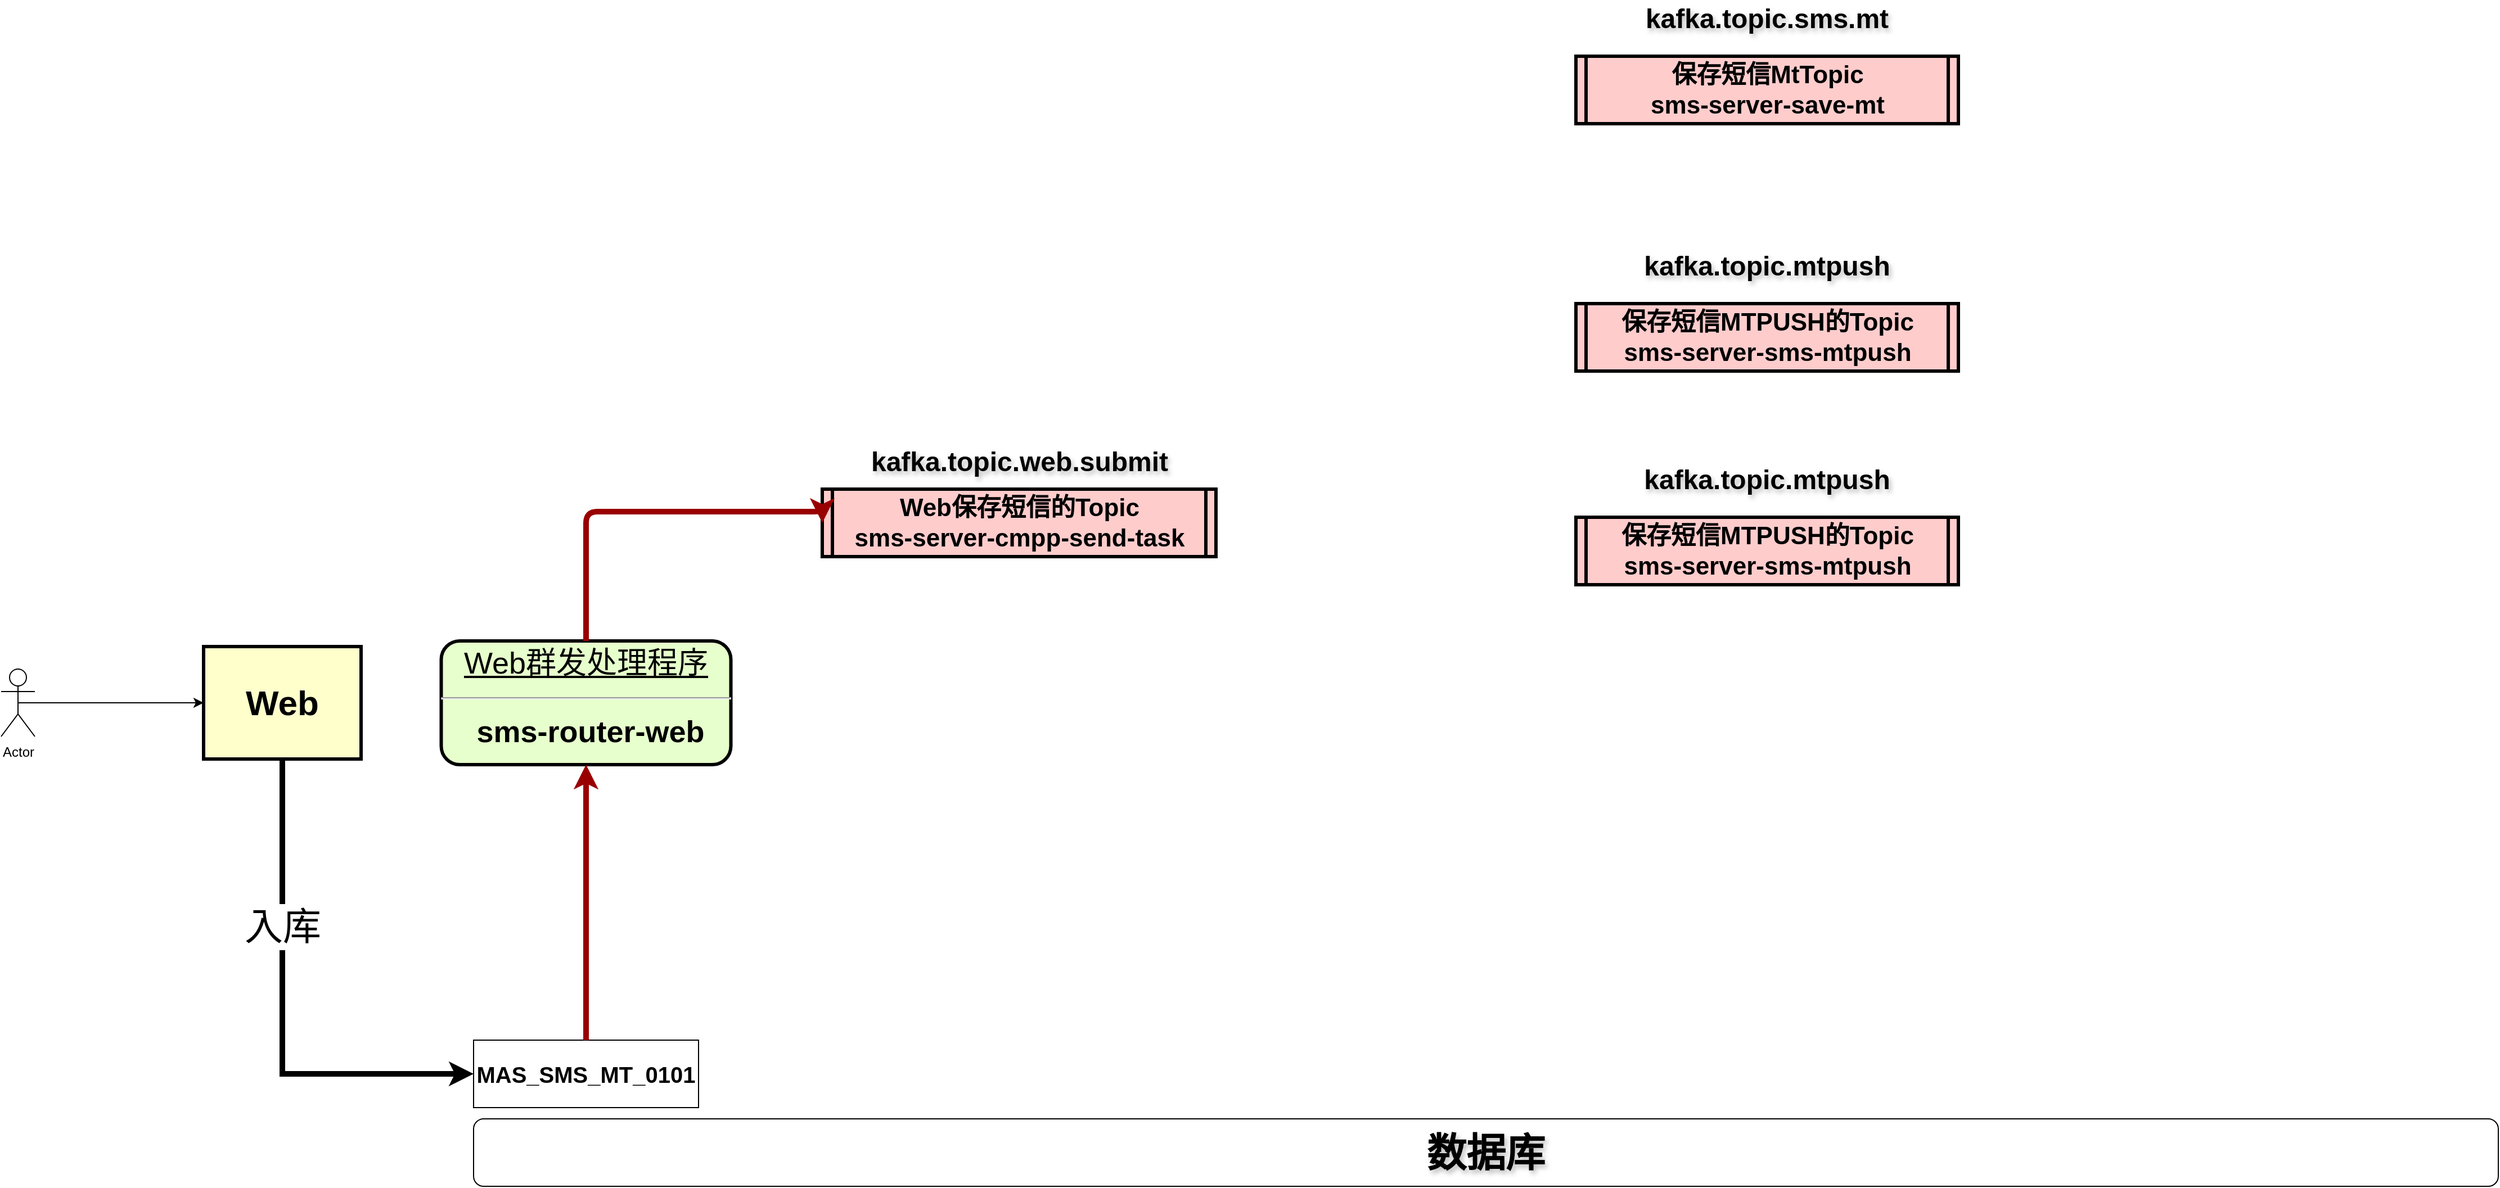 <mxfile version="26.0.16">
  <diagram name="Page-1" id="c7558073-3199-34d8-9f00-42111426c3f3">
    <mxGraphModel dx="3585" dy="1930" grid="1" gridSize="10" guides="1" tooltips="1" connect="1" arrows="1" fold="1" page="1" pageScale="1" pageWidth="827" pageHeight="1169" background="none" math="0" shadow="0">
      <root>
        <mxCell id="0" />
        <mxCell id="1" parent="0" />
        <mxCell id="5" value="Web保存短信的Topic&#xa;sms-server-cmpp-send-task" style="shape=process;whiteSpace=wrap;align=center;verticalAlign=middle;size=0.025;fontStyle=1;strokeWidth=3;fillColor=#FFCCCC;fontSize=22;" parent="1" vertex="1">
          <mxGeometry x="760" y="530" width="350" height="60" as="geometry" />
        </mxCell>
        <mxCell id="9" value="&lt;p style=&quot;margin: 0px; margin-top: 4px; text-align: center; text-decoration: underline;&quot;&gt;&lt;span style=&quot;font-weight: normal;&quot;&gt;&lt;font&gt;Web群发处理程序&lt;/font&gt;&lt;/span&gt;&lt;/p&gt;&lt;hr&gt;&lt;p style=&quot;margin: 0px; margin-left: 8px;&quot;&gt;&lt;font&gt;sms-router-web&lt;/font&gt;&lt;/p&gt;" style="verticalAlign=middle;align=center;overflow=fill;fontSize=27;fontFamily=Helvetica;html=1;rounded=1;fontStyle=1;strokeWidth=3;fillColor=#E6FFCC" parent="1" vertex="1">
          <mxGeometry x="421.25" y="665" width="257.5" height="110" as="geometry" />
        </mxCell>
        <mxCell id="14" value="Web" style="whiteSpace=wrap;align=center;verticalAlign=middle;fontStyle=1;strokeWidth=3;fillColor=#FFFFCC;fontSize=31;" parent="1" vertex="1">
          <mxGeometry x="210" y="670" width="140" height="100" as="geometry" />
        </mxCell>
        <mxCell id="73" value="" style="edgeStyle=elbowEdgeStyle;elbow=vertical;strokeColor=#990000;strokeWidth=5;entryX=0;entryY=0.5;entryDx=0;entryDy=0;exitX=0.5;exitY=0;exitDx=0;exitDy=0;fontStyle=0" parent="1" source="9" target="5" edge="1">
          <mxGeometry width="100" height="100" relative="1" as="geometry">
            <mxPoint x="390" y="430" as="sourcePoint" />
            <mxPoint x="840" y="340" as="targetPoint" />
            <Array as="points">
              <mxPoint x="670" y="550" />
            </Array>
          </mxGeometry>
        </mxCell>
        <mxCell id="Go8G2ca-5ozSkLpdjjPo-104" value="kafka.topic.web.submit" style="text;spacingTop=-5;align=center;fontSize=24;fontStyle=1;labelBackgroundColor=none;labelBorderColor=none;html=1;textShadow=1;" parent="1" vertex="1">
          <mxGeometry x="892.5" y="490" width="85" height="20" as="geometry" />
        </mxCell>
        <mxCell id="Go8G2ca-5ozSkLpdjjPo-106" value="保存短信MtTopic&#xa;sms-server-save-mt" style="shape=process;whiteSpace=wrap;align=center;verticalAlign=middle;size=0.025;fontStyle=1;strokeWidth=3;fillColor=#FFCCCC;fontSize=22;" parent="1" vertex="1">
          <mxGeometry x="1430" y="145" width="340" height="60" as="geometry" />
        </mxCell>
        <mxCell id="Go8G2ca-5ozSkLpdjjPo-107" value="kafka.topic.sms.mt" style="text;spacingTop=-5;align=center;fontSize=24;labelBackgroundColor=none;textShadow=1;fontStyle=1" parent="1" vertex="1">
          <mxGeometry x="1557.5" y="95" width="85" height="20" as="geometry" />
        </mxCell>
        <mxCell id="Go8G2ca-5ozSkLpdjjPo-118" value="保存短信MTPUSH的Topic&#xa;sms-server-sms-mtpush" style="shape=process;whiteSpace=wrap;align=center;verticalAlign=middle;size=0.025;fontStyle=1;strokeWidth=3;fillColor=#FFCCCC;fontSize=22;" parent="1" vertex="1">
          <mxGeometry x="1430" y="365" width="340" height="60" as="geometry" />
        </mxCell>
        <mxCell id="Go8G2ca-5ozSkLpdjjPo-119" value="kafka.topic.mtpush" style="text;spacingTop=-5;align=center;fontSize=24;labelBackgroundColor=none;textShadow=1;fontStyle=1" parent="1" vertex="1">
          <mxGeometry x="1557.5" y="315" width="85" height="20" as="geometry" />
        </mxCell>
        <mxCell id="Go8G2ca-5ozSkLpdjjPo-120" value="保存短信MTPUSH的Topic&#xa;sms-server-sms-mtpush" style="shape=process;whiteSpace=wrap;align=center;verticalAlign=middle;size=0.025;fontStyle=1;strokeWidth=3;fillColor=#FFCCCC;fontSize=22;" parent="1" vertex="1">
          <mxGeometry x="1430" y="555" width="340" height="60" as="geometry" />
        </mxCell>
        <mxCell id="Go8G2ca-5ozSkLpdjjPo-121" value="kafka.topic.mtpush" style="text;spacingTop=-5;align=center;fontSize=24;labelBackgroundColor=none;textShadow=1;fontStyle=1" parent="1" vertex="1">
          <mxGeometry x="1557.5" y="505" width="85" height="20" as="geometry" />
        </mxCell>
        <mxCell id="Go8G2ca-5ozSkLpdjjPo-122" value="Actor" style="shape=umlActor;verticalLabelPosition=bottom;verticalAlign=top;html=1;outlineConnect=0;" parent="1" vertex="1">
          <mxGeometry x="30" y="690" width="30" height="60" as="geometry" />
        </mxCell>
        <mxCell id="Go8G2ca-5ozSkLpdjjPo-123" value="" style="endArrow=classic;html=1;rounded=0;entryX=0;entryY=0.5;entryDx=0;entryDy=0;exitX=0.5;exitY=0.5;exitDx=0;exitDy=0;exitPerimeter=0;" parent="1" source="Go8G2ca-5ozSkLpdjjPo-122" target="14" edge="1">
          <mxGeometry width="50" height="50" relative="1" as="geometry">
            <mxPoint x="90" y="350" as="sourcePoint" />
            <mxPoint x="190" y="350" as="targetPoint" />
          </mxGeometry>
        </mxCell>
        <mxCell id="oXmWFC9EIgw9CtEUog3M-73" value="数据库" style="rounded=1;whiteSpace=wrap;html=1;fontSize=35;fontStyle=1;textShadow=1;" vertex="1" parent="1">
          <mxGeometry x="450" y="1090" width="1800" height="60" as="geometry" />
        </mxCell>
        <mxCell id="oXmWFC9EIgw9CtEUog3M-76" value="&lt;span&gt;MAS_SMS_MT_0101&lt;/span&gt;" style="rounded=0;whiteSpace=wrap;html=1;fontSize=20;fontStyle=1" vertex="1" parent="1">
          <mxGeometry x="450" y="1020" width="200" height="60" as="geometry" />
        </mxCell>
        <mxCell id="oXmWFC9EIgw9CtEUog3M-77" value="" style="edgeStyle=elbowEdgeStyle;elbow=vertical;strokeColor=#990000;strokeWidth=5;entryX=0.5;entryY=1;entryDx=0;entryDy=0;exitX=0.5;exitY=0;exitDx=0;exitDy=0;" edge="1" parent="1" source="oXmWFC9EIgw9CtEUog3M-76" target="9">
          <mxGeometry width="100" height="100" relative="1" as="geometry">
            <mxPoint x="579" y="895" as="sourcePoint" />
            <mxPoint x="880" y="730" as="targetPoint" />
            <Array as="points">
              <mxPoint x="520" y="920" />
            </Array>
          </mxGeometry>
        </mxCell>
        <mxCell id="oXmWFC9EIgw9CtEUog3M-78" value="" style="endArrow=classic;html=1;rounded=0;entryX=0;entryY=0.5;entryDx=0;entryDy=0;exitX=0.5;exitY=1;exitDx=0;exitDy=0;strokeWidth=5;" edge="1" parent="1" source="14" target="oXmWFC9EIgw9CtEUog3M-76">
          <mxGeometry width="50" height="50" relative="1" as="geometry">
            <mxPoint x="250" y="920" as="sourcePoint" />
            <mxPoint x="300" y="870" as="targetPoint" />
            <Array as="points">
              <mxPoint x="280" y="1050" />
            </Array>
          </mxGeometry>
        </mxCell>
        <mxCell id="oXmWFC9EIgw9CtEUog3M-79" value="&lt;font style=&quot;font-size: 34px;&quot;&gt;入库&lt;/font&gt;" style="edgeLabel;html=1;align=center;verticalAlign=middle;resizable=0;points=[];" vertex="1" connectable="0" parent="oXmWFC9EIgw9CtEUog3M-78">
          <mxGeometry x="-0.34" relative="1" as="geometry">
            <mxPoint as="offset" />
          </mxGeometry>
        </mxCell>
      </root>
    </mxGraphModel>
  </diagram>
</mxfile>
